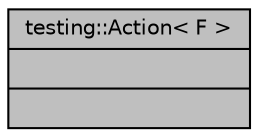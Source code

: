 digraph "testing::Action&lt; F &gt;"
{
 // LATEX_PDF_SIZE
  bgcolor="transparent";
  edge [fontname="Helvetica",fontsize="10",labelfontname="Helvetica",labelfontsize="10"];
  node [fontname="Helvetica",fontsize="10",shape=record];
  Node1 [label="{testing::Action\< F \>\n||}",height=0.2,width=0.4,color="black", fillcolor="grey75", style="filled", fontcolor="black",tooltip=" "];
}
